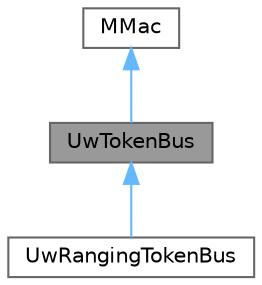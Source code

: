 digraph "UwTokenBus"
{
 // LATEX_PDF_SIZE
  bgcolor="transparent";
  edge [fontname=Helvetica,fontsize=10,labelfontname=Helvetica,labelfontsize=10];
  node [fontname=Helvetica,fontsize=10,shape=box,height=0.2,width=0.4];
  Node1 [id="Node000001",label="UwTokenBus",height=0.2,width=0.4,color="gray40", fillcolor="grey60", style="filled", fontcolor="black",tooltip="Class that represents a TokenBus Node."];
  Node2 -> Node1 [id="edge1_Node000001_Node000002",dir="back",color="steelblue1",style="solid",tooltip=" "];
  Node2 [id="Node000002",label="MMac",height=0.2,width=0.4,color="gray40", fillcolor="white", style="filled",tooltip=" "];
  Node1 -> Node3 [id="edge2_Node000001_Node000003",dir="back",color="steelblue1",style="solid",tooltip=" "];
  Node3 [id="Node000003",label="UwRangingTokenBus",height=0.2,width=0.4,color="gray40", fillcolor="white", style="filled",URL="$classUwRangingTokenBus.html",tooltip="Class that represents a TokenBus Node."];
}
